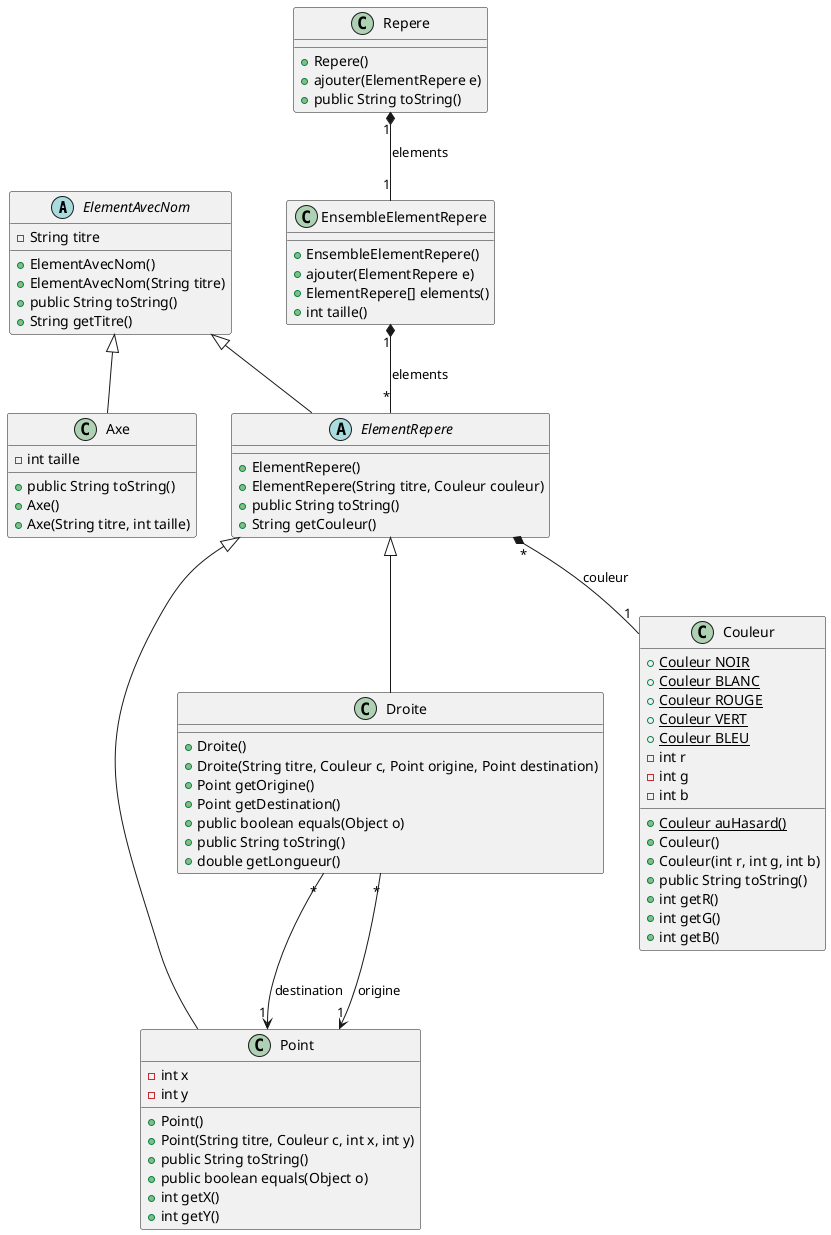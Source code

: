 @startuml design_tp1.png
abstract class ElementAvecNom {
- String titre
+ ElementAvecNom()
+ ElementAvecNom(String titre)
+ public String toString()
+ String getTitre()
}
abstract class ElementRepere {
+ ElementRepere()
+ ElementRepere(String titre, Couleur couleur)
+ public String toString()
+ String getCouleur()
}
ElementAvecNom <|-- Axe
ElementAvecNom <|-- ElementRepere
ElementRepere <|-- Point
class Point {
- int x
- int y
+ Point()
+ Point(String titre, Couleur c, int x, int y)
+ public String toString()
+ public boolean equals(Object o)
+ int getX()
+ int getY()
}
ElementRepere <|-- Droite
class Droite {
+ Droite()
+ Droite(String titre, Couleur c, Point origine, Point destination)
+ Point getOrigine()
+ Point getDestination()
+ public boolean equals(Object o)
+ public String toString()
+ double getLongueur()
}
Droite "*" --> "1" Point : origine
Droite "*" --> "1" Point : destination
class Couleur {
+ {static} Couleur NOIR
+ {static} Couleur BLANC
+ {static} Couleur ROUGE
+ {static} Couleur VERT
+ {static} Couleur BLEU
- int r
- int g
- int b
+ {static} Couleur auHasard()
+ Couleur()
+ Couleur(int r, int g, int b)
+ public String toString()
+ int getR()
+ int getG()
+ int getB()
}
ElementRepere "*" *-- "1" Couleur : couleur
class Axe {
- int taille
+ public String toString()
+ Axe()
+ Axe(String titre, int taille)
}
class EnsembleElementRepere {
+ EnsembleElementRepere()
+ ajouter(ElementRepere e)
+ ElementRepere[] elements()
+ int taille()
}
EnsembleElementRepere "1" *-- "*" ElementRepere : elements
class Repere {
+ Repere()
+ ajouter(ElementRepere e)
+ public String toString()
}
Repere "1" *-- "1" EnsembleElementRepere : elements
@enduml
